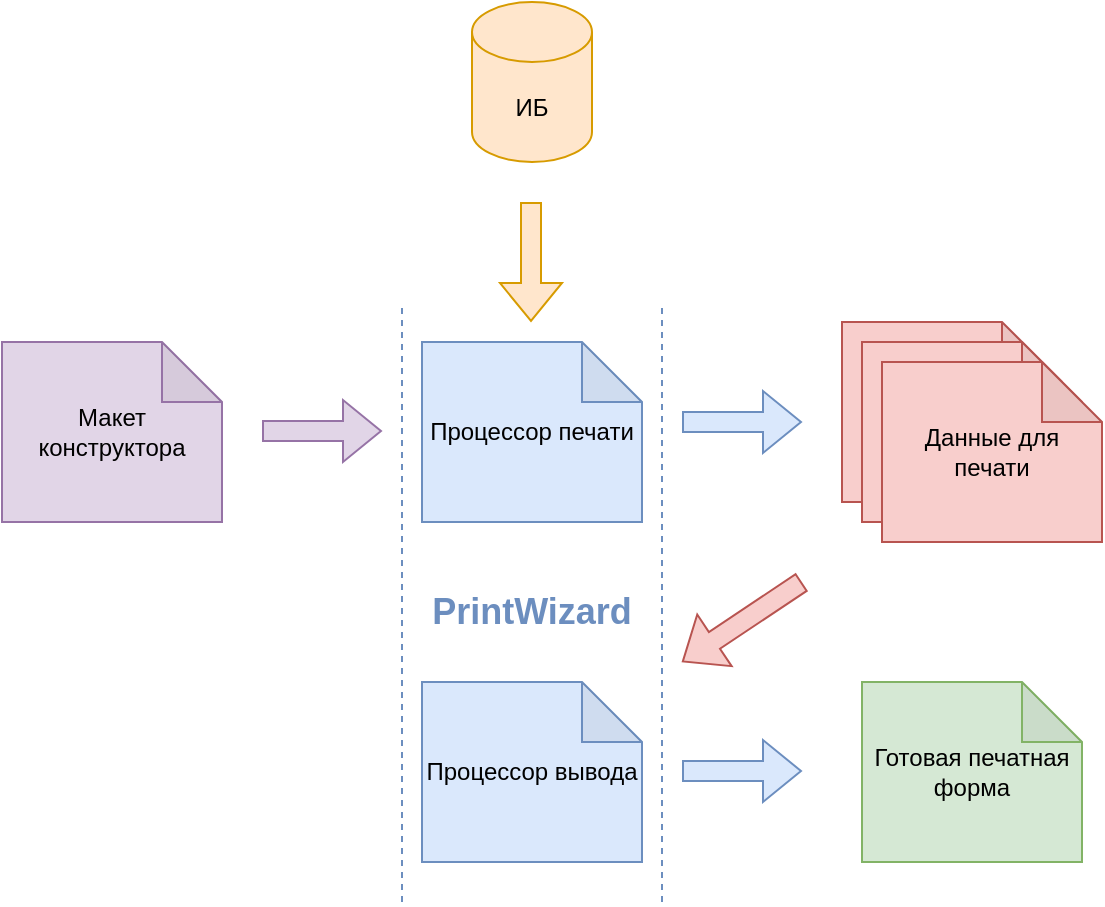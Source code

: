 <mxfile version="21.6.7" type="device">
  <diagram name="Страница — 1" id="cniePAEvOvSy-qv7amgT">
    <mxGraphModel dx="1691" dy="1457" grid="1" gridSize="10" guides="1" tooltips="1" connect="1" arrows="1" fold="1" page="1" pageScale="1" pageWidth="827" pageHeight="1169" math="0" shadow="0">
      <root>
        <mxCell id="0" />
        <mxCell id="1" parent="0" />
        <mxCell id="4llLi-Bwyt3ktiC5fDER-1" value="Макет конструктора" style="shape=note;whiteSpace=wrap;html=1;backgroundOutline=1;darkOpacity=0.05;fillColor=#e1d5e7;strokeColor=#9673a6;" vertex="1" parent="1">
          <mxGeometry x="139" y="560" width="110" height="90" as="geometry" />
        </mxCell>
        <mxCell id="4llLi-Bwyt3ktiC5fDER-2" value="" style="shape=flexArrow;endArrow=classic;html=1;rounded=0;fillColor=#e1d5e7;strokeColor=#9673a6;" edge="1" parent="1">
          <mxGeometry width="50" height="50" relative="1" as="geometry">
            <mxPoint x="269" y="604.5" as="sourcePoint" />
            <mxPoint x="329" y="604.5" as="targetPoint" />
          </mxGeometry>
        </mxCell>
        <mxCell id="4llLi-Bwyt3ktiC5fDER-5" value="Процессор печати" style="shape=note;whiteSpace=wrap;html=1;backgroundOutline=1;darkOpacity=0.05;fillColor=#dae8fc;strokeColor=#6c8ebf;" vertex="1" parent="1">
          <mxGeometry x="349" y="560" width="110" height="90" as="geometry" />
        </mxCell>
        <mxCell id="4llLi-Bwyt3ktiC5fDER-6" value="ИБ" style="shape=cylinder3;whiteSpace=wrap;html=1;boundedLbl=1;backgroundOutline=1;size=15;fillColor=#ffe6cc;strokeColor=#d79b00;" vertex="1" parent="1">
          <mxGeometry x="374" y="390" width="60" height="80" as="geometry" />
        </mxCell>
        <mxCell id="4llLi-Bwyt3ktiC5fDER-7" value="" style="shape=flexArrow;endArrow=classic;html=1;rounded=0;fillColor=#ffe6cc;strokeColor=#d79b00;" edge="1" parent="1">
          <mxGeometry width="50" height="50" relative="1" as="geometry">
            <mxPoint x="403.5" y="490" as="sourcePoint" />
            <mxPoint x="403.5" y="550" as="targetPoint" />
          </mxGeometry>
        </mxCell>
        <mxCell id="4llLi-Bwyt3ktiC5fDER-9" value="Готовая печатная форма" style="shape=note;whiteSpace=wrap;html=1;backgroundOutline=1;darkOpacity=0.05;fillColor=#d5e8d4;strokeColor=#82b366;" vertex="1" parent="1">
          <mxGeometry x="569" y="730" width="110" height="90" as="geometry" />
        </mxCell>
        <mxCell id="4llLi-Bwyt3ktiC5fDER-17" value="Процессор вывода" style="shape=note;whiteSpace=wrap;html=1;backgroundOutline=1;darkOpacity=0.05;fillColor=#dae8fc;strokeColor=#6c8ebf;" vertex="1" parent="1">
          <mxGeometry x="349" y="730" width="110" height="90" as="geometry" />
        </mxCell>
        <mxCell id="4llLi-Bwyt3ktiC5fDER-18" value="" style="shape=flexArrow;endArrow=classic;html=1;rounded=0;fillColor=#dae8fc;strokeColor=#6c8ebf;" edge="1" parent="1">
          <mxGeometry width="50" height="50" relative="1" as="geometry">
            <mxPoint x="479" y="600" as="sourcePoint" />
            <mxPoint x="539" y="600" as="targetPoint" />
          </mxGeometry>
        </mxCell>
        <mxCell id="4llLi-Bwyt3ktiC5fDER-19" value="" style="group" vertex="1" connectable="0" parent="1">
          <mxGeometry x="559" y="550" width="130" height="110" as="geometry" />
        </mxCell>
        <mxCell id="4llLi-Bwyt3ktiC5fDER-12" value="" style="shape=note;whiteSpace=wrap;html=1;backgroundOutline=1;darkOpacity=0.05;fillColor=#f8cecc;strokeColor=#b85450;container=0;" vertex="1" parent="4llLi-Bwyt3ktiC5fDER-19">
          <mxGeometry width="110" height="90" as="geometry" />
        </mxCell>
        <mxCell id="4llLi-Bwyt3ktiC5fDER-15" value="" style="shape=note;whiteSpace=wrap;html=1;backgroundOutline=1;darkOpacity=0.05;fillColor=#f8cecc;strokeColor=#b85450;container=0;" vertex="1" parent="4llLi-Bwyt3ktiC5fDER-19">
          <mxGeometry x="10" y="10" width="110" height="90" as="geometry" />
        </mxCell>
        <mxCell id="4llLi-Bwyt3ktiC5fDER-10" value="Данные для печати" style="shape=note;whiteSpace=wrap;html=1;backgroundOutline=1;darkOpacity=0.05;fillColor=#f8cecc;strokeColor=#b85450;container=0;" vertex="1" parent="4llLi-Bwyt3ktiC5fDER-19">
          <mxGeometry x="20" y="20" width="110" height="90" as="geometry" />
        </mxCell>
        <mxCell id="4llLi-Bwyt3ktiC5fDER-20" value="" style="shape=flexArrow;endArrow=classic;html=1;rounded=0;fillColor=#f8cecc;strokeColor=#b85450;" edge="1" parent="1">
          <mxGeometry width="50" height="50" relative="1" as="geometry">
            <mxPoint x="539" y="680" as="sourcePoint" />
            <mxPoint x="479" y="720" as="targetPoint" />
          </mxGeometry>
        </mxCell>
        <mxCell id="4llLi-Bwyt3ktiC5fDER-21" value="" style="shape=flexArrow;endArrow=classic;html=1;rounded=0;fillColor=#dae8fc;strokeColor=#6c8ebf;" edge="1" parent="1">
          <mxGeometry width="50" height="50" relative="1" as="geometry">
            <mxPoint x="479" y="774.5" as="sourcePoint" />
            <mxPoint x="539" y="774.5" as="targetPoint" />
          </mxGeometry>
        </mxCell>
        <mxCell id="4llLi-Bwyt3ktiC5fDER-24" value="" style="endArrow=none;dashed=1;html=1;rounded=0;fillColor=#dae8fc;strokeColor=#6c8ebf;" edge="1" parent="1">
          <mxGeometry width="50" height="50" relative="1" as="geometry">
            <mxPoint x="339" y="840" as="sourcePoint" />
            <mxPoint x="339" y="540" as="targetPoint" />
          </mxGeometry>
        </mxCell>
        <mxCell id="4llLi-Bwyt3ktiC5fDER-25" value="" style="endArrow=none;dashed=1;html=1;rounded=0;fillColor=#dae8fc;strokeColor=#6c8ebf;" edge="1" parent="1">
          <mxGeometry width="50" height="50" relative="1" as="geometry">
            <mxPoint x="469" y="840" as="sourcePoint" />
            <mxPoint x="469" y="540" as="targetPoint" />
          </mxGeometry>
        </mxCell>
        <mxCell id="4llLi-Bwyt3ktiC5fDER-26" value="PrintWizard" style="text;html=1;strokeColor=none;fillColor=none;align=center;verticalAlign=middle;whiteSpace=wrap;rounded=0;fontStyle=1;fontSize=18;fontColor=#6C8EBF;" vertex="1" parent="1">
          <mxGeometry x="374" y="680" width="60" height="30" as="geometry" />
        </mxCell>
      </root>
    </mxGraphModel>
  </diagram>
</mxfile>
